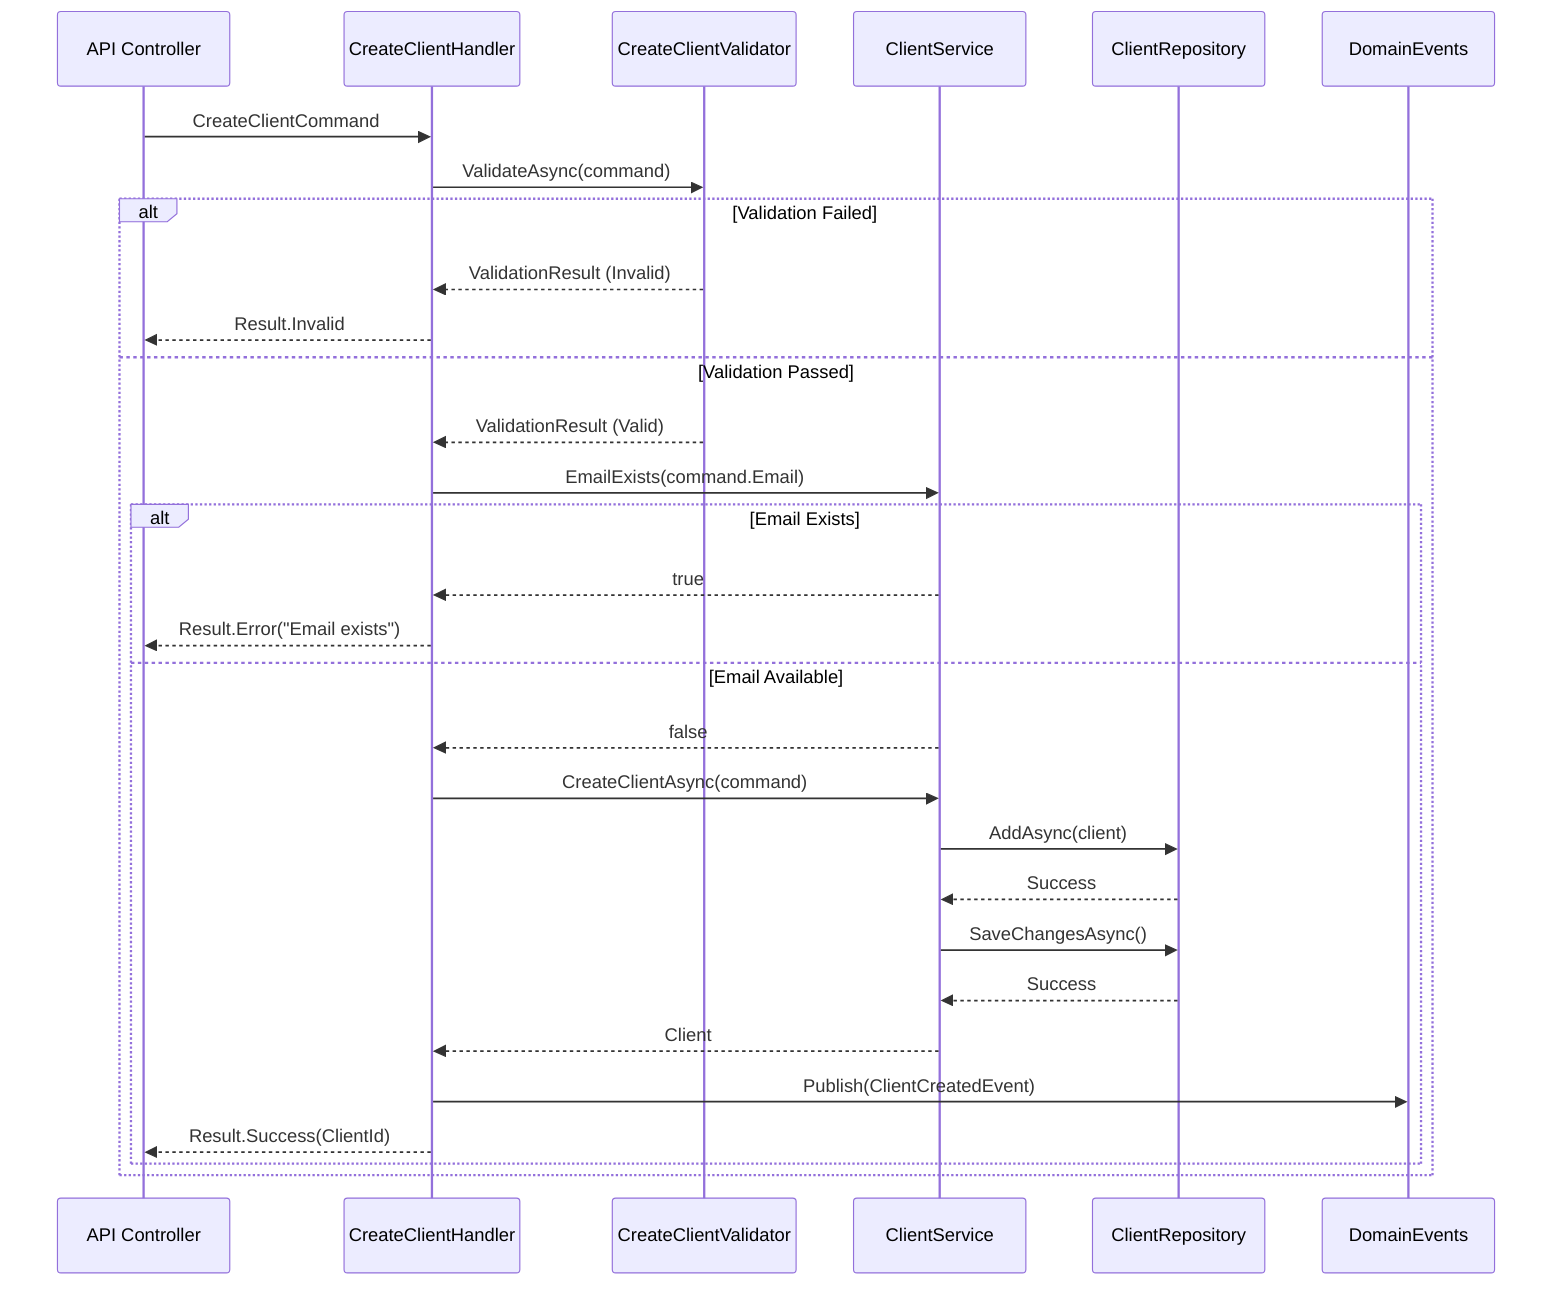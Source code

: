 sequenceDiagram
    participant API as API Controller
    participant CH as CreateClientHandler
    participant CV as CreateClientValidator
    participant CS as ClientService
    participant CR as ClientRepository
    participant DE as DomainEvents

    API->>CH: CreateClientCommand
    CH->>CV: ValidateAsync(command)
    
    alt Validation Failed
        CV-->>CH: ValidationResult (Invalid)
        CH-->>API: Result.Invalid
    else Validation Passed
        CV-->>CH: ValidationResult (Valid)
        CH->>CS: EmailExists(command.Email)
        
        alt Email Exists
            CS-->>CH: true
            CH-->>API: Result.Error("Email exists")
        else Email Available
            CS-->>CH: false
            CH->>CS: CreateClientAsync(command)
            CS->>CR: AddAsync(client)
            CR-->>CS: Success
            CS->>CR: SaveChangesAsync()
            CR-->>CS: Success
            CS-->>CH: Client
            CH->>DE: Publish(ClientCreatedEvent)
            CH-->>API: Result.Success(ClientId)
        end
    end